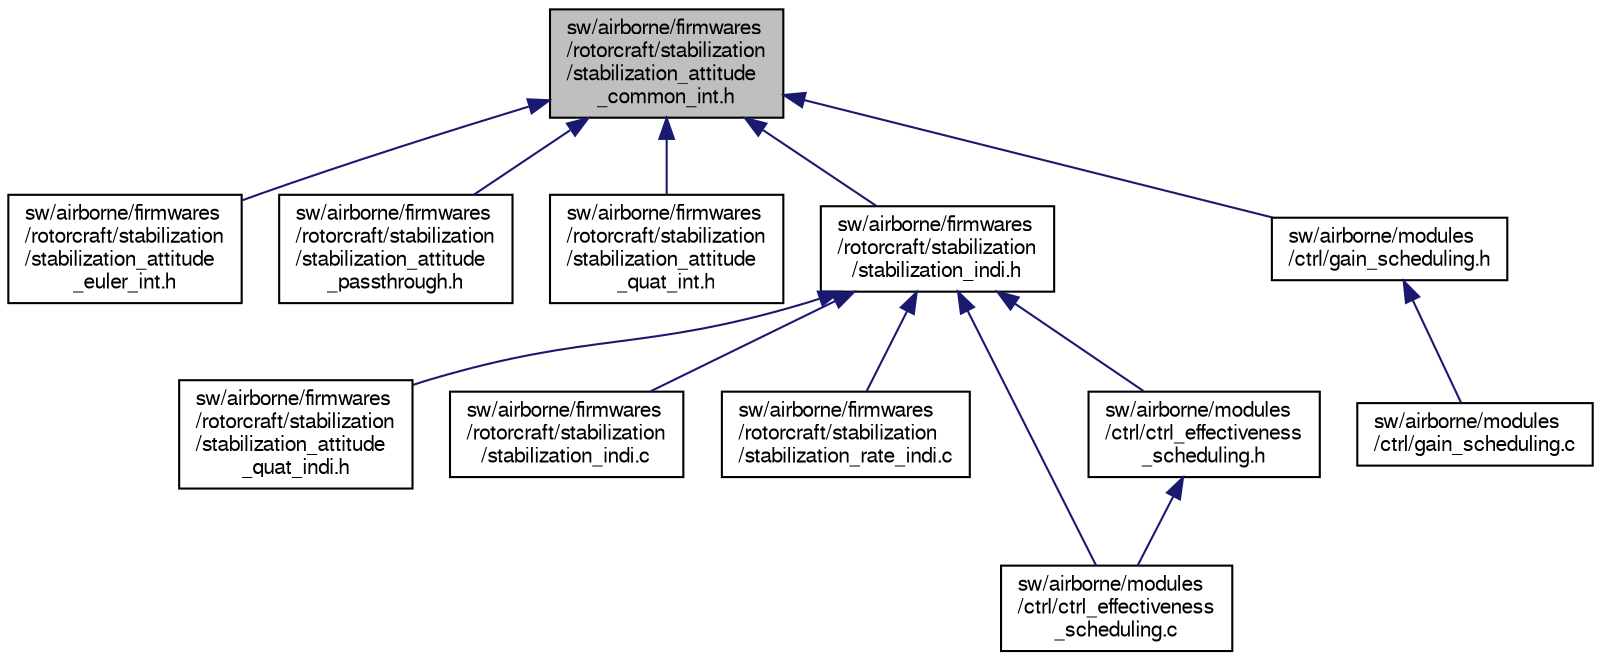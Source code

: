 digraph "sw/airborne/firmwares/rotorcraft/stabilization/stabilization_attitude_common_int.h"
{
  edge [fontname="FreeSans",fontsize="10",labelfontname="FreeSans",labelfontsize="10"];
  node [fontname="FreeSans",fontsize="10",shape=record];
  Node1 [label="sw/airborne/firmwares\l/rotorcraft/stabilization\l/stabilization_attitude\l_common_int.h",height=0.2,width=0.4,color="black", fillcolor="grey75", style="filled", fontcolor="black"];
  Node1 -> Node2 [dir="back",color="midnightblue",fontsize="10",style="solid",fontname="FreeSans"];
  Node2 [label="sw/airborne/firmwares\l/rotorcraft/stabilization\l/stabilization_attitude\l_euler_int.h",height=0.2,width=0.4,color="black", fillcolor="white", style="filled",URL="$stabilization__attitude__euler__int_8h.html"];
  Node1 -> Node3 [dir="back",color="midnightblue",fontsize="10",style="solid",fontname="FreeSans"];
  Node3 [label="sw/airborne/firmwares\l/rotorcraft/stabilization\l/stabilization_attitude\l_passthrough.h",height=0.2,width=0.4,color="black", fillcolor="white", style="filled",URL="$stabilization__attitude__passthrough_8h.html"];
  Node1 -> Node4 [dir="back",color="midnightblue",fontsize="10",style="solid",fontname="FreeSans"];
  Node4 [label="sw/airborne/firmwares\l/rotorcraft/stabilization\l/stabilization_attitude\l_quat_int.h",height=0.2,width=0.4,color="black", fillcolor="white", style="filled",URL="$stabilization__attitude__quat__int_8h.html"];
  Node1 -> Node5 [dir="back",color="midnightblue",fontsize="10",style="solid",fontname="FreeSans"];
  Node5 [label="sw/airborne/firmwares\l/rotorcraft/stabilization\l/stabilization_indi.h",height=0.2,width=0.4,color="black", fillcolor="white", style="filled",URL="$stabilization__indi_8h.html"];
  Node5 -> Node6 [dir="back",color="midnightblue",fontsize="10",style="solid",fontname="FreeSans"];
  Node6 [label="sw/airborne/firmwares\l/rotorcraft/stabilization\l/stabilization_attitude\l_quat_indi.h",height=0.2,width=0.4,color="black", fillcolor="white", style="filled",URL="$stabilization__attitude__quat__indi_8h.html",tooltip="This is the header file of the corresponding c file. "];
  Node5 -> Node7 [dir="back",color="midnightblue",fontsize="10",style="solid",fontname="FreeSans"];
  Node7 [label="sw/airborne/firmwares\l/rotorcraft/stabilization\l/stabilization_indi.c",height=0.2,width=0.4,color="black", fillcolor="white", style="filled",URL="$stabilization__indi_8c.html"];
  Node5 -> Node8 [dir="back",color="midnightblue",fontsize="10",style="solid",fontname="FreeSans"];
  Node8 [label="sw/airborne/firmwares\l/rotorcraft/stabilization\l/stabilization_rate_indi.c",height=0.2,width=0.4,color="black", fillcolor="white", style="filled",URL="$stabilization__rate__indi_8c.html",tooltip="Rate stabilization for rotorcrafts based on INDI by Ewoud Smeur. "];
  Node5 -> Node9 [dir="back",color="midnightblue",fontsize="10",style="solid",fontname="FreeSans"];
  Node9 [label="sw/airborne/modules\l/ctrl/ctrl_effectiveness\l_scheduling.c",height=0.2,width=0.4,color="black", fillcolor="white", style="filled",URL="$ctrl__effectiveness__scheduling_8c.html",tooltip="Module that interpolates gainsets in flight based on the transition percentage. "];
  Node5 -> Node10 [dir="back",color="midnightblue",fontsize="10",style="solid",fontname="FreeSans"];
  Node10 [label="sw/airborne/modules\l/ctrl/ctrl_effectiveness\l_scheduling.h",height=0.2,width=0.4,color="black", fillcolor="white", style="filled",URL="$ctrl__effectiveness__scheduling_8h.html"];
  Node10 -> Node9 [dir="back",color="midnightblue",fontsize="10",style="solid",fontname="FreeSans"];
  Node1 -> Node11 [dir="back",color="midnightblue",fontsize="10",style="solid",fontname="FreeSans"];
  Node11 [label="sw/airborne/modules\l/ctrl/gain_scheduling.h",height=0.2,width=0.4,color="black", fillcolor="white", style="filled",URL="$gain__scheduling_8h.html",tooltip="Module that interpolates between gain sets, depending on the scheduling variable. ..."];
  Node11 -> Node12 [dir="back",color="midnightblue",fontsize="10",style="solid",fontname="FreeSans"];
  Node12 [label="sw/airborne/modules\l/ctrl/gain_scheduling.c",height=0.2,width=0.4,color="black", fillcolor="white", style="filled",URL="$gain__scheduling_8c.html",tooltip="Module that interpolates gainsets in flight based on a scheduling variable. "];
}
